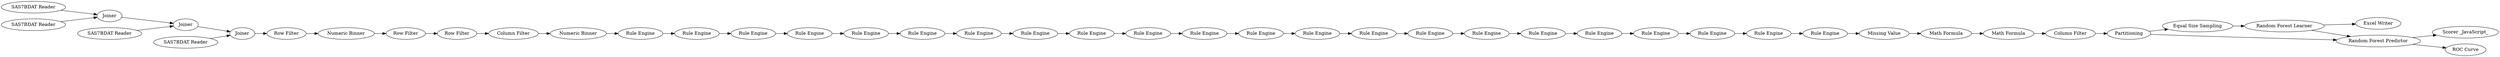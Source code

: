 digraph {
	1 [label="SAS7BDAT Reader"]
	2 [label="SAS7BDAT Reader"]
	3 [label="SAS7BDAT Reader"]
	4 [label="SAS7BDAT Reader"]
	5 [label=Joiner]
	6 [label=Joiner]
	7 [label=Joiner]
	8 [label="Row Filter"]
	9 [label="Numeric Binner"]
	10 [label="Row Filter"]
	11 [label="Column Filter"]
	12 [label="Row Filter"]
	13 [label="Numeric Binner"]
	14 [label="Rule Engine"]
	15 [label="Missing Value"]
	16 [label="Math Formula"]
	17 [label="Rule Engine"]
	18 [label="Rule Engine"]
	19 [label="Rule Engine"]
	20 [label="Math Formula"]
	21 [label="Rule Engine"]
	22 [label="Rule Engine"]
	23 [label="Rule Engine"]
	24 [label="Rule Engine"]
	25 [label="Rule Engine"]
	26 [label="Rule Engine"]
	27 [label="Rule Engine"]
	28 [label="Rule Engine"]
	29 [label="Rule Engine"]
	33 [label="Rule Engine"]
	40 [label="Scorer _JavaScript_"]
	41 [label="ROC Curve"]
	42 [label=Partitioning]
	43 [label="Equal Size Sampling"]
	44 [label="Random Forest Learner"]
	45 [label="Random Forest Predictor"]
	46 [label="Excel Writer"]
	47 [label="Column Filter"]
	48 [label="Rule Engine"]
	49 [label="Rule Engine"]
	50 [label="Rule Engine"]
	51 [label="Rule Engine"]
	52 [label="Rule Engine"]
	53 [label="Rule Engine"]
	54 [label="Rule Engine"]
	56 [label="Rule Engine"]
	1 -> 5
	2 -> 5
	3 -> 6
	4 -> 7
	5 -> 6
	6 -> 7
	7 -> 8
	8 -> 9
	9 -> 10
	10 -> 12
	11 -> 13
	12 -> 11
	13 -> 14
	14 -> 17
	15 -> 16
	16 -> 20
	17 -> 18
	18 -> 19
	19 -> 21
	20 -> 47
	21 -> 22
	22 -> 26
	23 -> 27
	24 -> 29
	25 -> 24
	26 -> 25
	27 -> 28
	28 -> 33
	29 -> 23
	33 -> 48
	42 -> 43
	42 -> 45
	43 -> 44
	44 -> 45
	44 -> 46
	45 -> 41
	45 -> 40
	47 -> 42
	48 -> 49
	49 -> 50
	50 -> 51
	51 -> 52
	52 -> 53
	53 -> 54
	54 -> 56
	56 -> 15
	rankdir=LR
}
